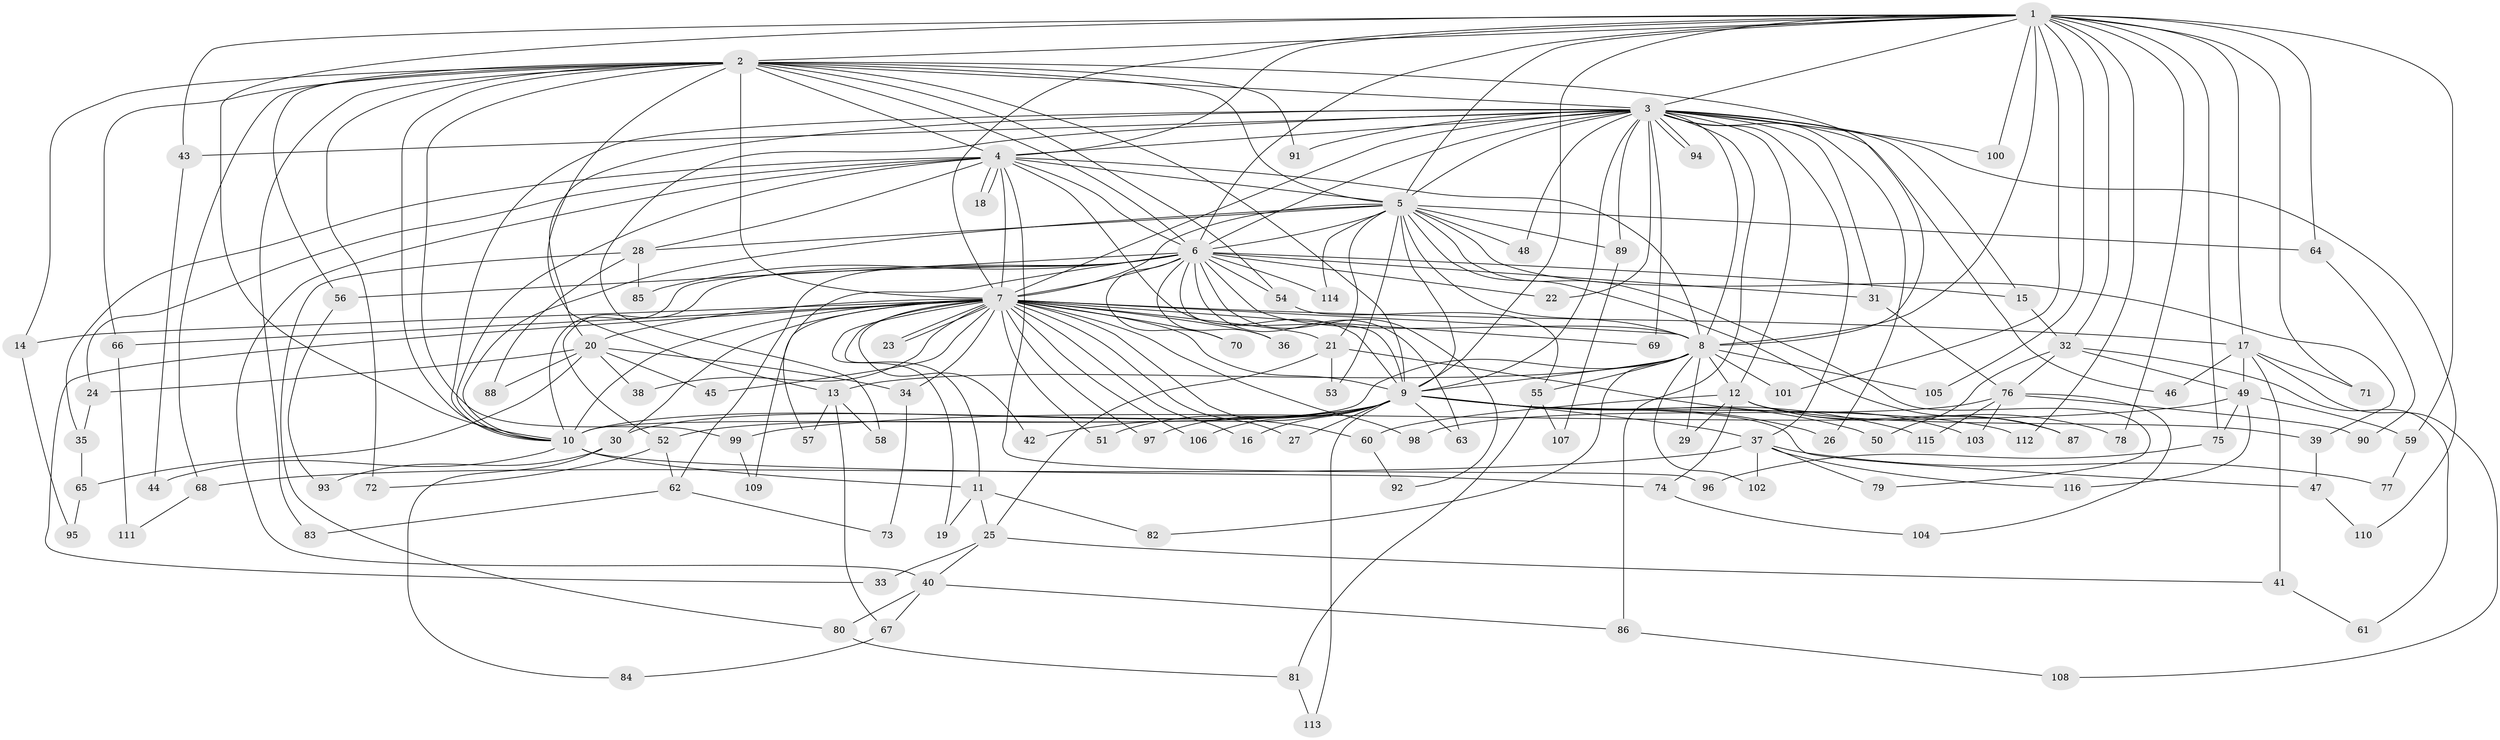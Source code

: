 // Generated by graph-tools (version 1.1) at 2025/01/03/09/25 03:01:22]
// undirected, 116 vertices, 257 edges
graph export_dot {
graph [start="1"]
  node [color=gray90,style=filled];
  1;
  2;
  3;
  4;
  5;
  6;
  7;
  8;
  9;
  10;
  11;
  12;
  13;
  14;
  15;
  16;
  17;
  18;
  19;
  20;
  21;
  22;
  23;
  24;
  25;
  26;
  27;
  28;
  29;
  30;
  31;
  32;
  33;
  34;
  35;
  36;
  37;
  38;
  39;
  40;
  41;
  42;
  43;
  44;
  45;
  46;
  47;
  48;
  49;
  50;
  51;
  52;
  53;
  54;
  55;
  56;
  57;
  58;
  59;
  60;
  61;
  62;
  63;
  64;
  65;
  66;
  67;
  68;
  69;
  70;
  71;
  72;
  73;
  74;
  75;
  76;
  77;
  78;
  79;
  80;
  81;
  82;
  83;
  84;
  85;
  86;
  87;
  88;
  89;
  90;
  91;
  92;
  93;
  94;
  95;
  96;
  97;
  98;
  99;
  100;
  101;
  102;
  103;
  104;
  105;
  106;
  107;
  108;
  109;
  110;
  111;
  112;
  113;
  114;
  115;
  116;
  1 -- 2;
  1 -- 3;
  1 -- 4;
  1 -- 5;
  1 -- 6;
  1 -- 7;
  1 -- 8;
  1 -- 9;
  1 -- 10;
  1 -- 17;
  1 -- 32;
  1 -- 43;
  1 -- 59;
  1 -- 64;
  1 -- 71;
  1 -- 75;
  1 -- 78;
  1 -- 100;
  1 -- 101;
  1 -- 105;
  1 -- 112;
  2 -- 3;
  2 -- 4;
  2 -- 5;
  2 -- 6;
  2 -- 7;
  2 -- 8;
  2 -- 9;
  2 -- 10;
  2 -- 13;
  2 -- 14;
  2 -- 54;
  2 -- 56;
  2 -- 66;
  2 -- 68;
  2 -- 72;
  2 -- 83;
  2 -- 91;
  2 -- 99;
  3 -- 4;
  3 -- 5;
  3 -- 6;
  3 -- 7;
  3 -- 8;
  3 -- 9;
  3 -- 10;
  3 -- 12;
  3 -- 15;
  3 -- 20;
  3 -- 22;
  3 -- 26;
  3 -- 31;
  3 -- 37;
  3 -- 43;
  3 -- 46;
  3 -- 48;
  3 -- 58;
  3 -- 69;
  3 -- 86;
  3 -- 89;
  3 -- 91;
  3 -- 94;
  3 -- 94;
  3 -- 100;
  3 -- 110;
  4 -- 5;
  4 -- 6;
  4 -- 7;
  4 -- 8;
  4 -- 9;
  4 -- 10;
  4 -- 18;
  4 -- 18;
  4 -- 24;
  4 -- 28;
  4 -- 35;
  4 -- 40;
  4 -- 96;
  5 -- 6;
  5 -- 7;
  5 -- 8;
  5 -- 9;
  5 -- 10;
  5 -- 21;
  5 -- 28;
  5 -- 39;
  5 -- 48;
  5 -- 53;
  5 -- 64;
  5 -- 79;
  5 -- 87;
  5 -- 89;
  5 -- 114;
  6 -- 7;
  6 -- 8;
  6 -- 9;
  6 -- 10;
  6 -- 15;
  6 -- 22;
  6 -- 31;
  6 -- 36;
  6 -- 52;
  6 -- 54;
  6 -- 56;
  6 -- 57;
  6 -- 62;
  6 -- 63;
  6 -- 70;
  6 -- 85;
  6 -- 92;
  6 -- 114;
  7 -- 8;
  7 -- 9;
  7 -- 10;
  7 -- 11;
  7 -- 14;
  7 -- 16;
  7 -- 17;
  7 -- 19;
  7 -- 20;
  7 -- 21;
  7 -- 23;
  7 -- 23;
  7 -- 27;
  7 -- 30;
  7 -- 33;
  7 -- 34;
  7 -- 36;
  7 -- 38;
  7 -- 42;
  7 -- 45;
  7 -- 51;
  7 -- 60;
  7 -- 66;
  7 -- 69;
  7 -- 70;
  7 -- 97;
  7 -- 98;
  7 -- 106;
  7 -- 109;
  8 -- 9;
  8 -- 10;
  8 -- 12;
  8 -- 13;
  8 -- 29;
  8 -- 55;
  8 -- 82;
  8 -- 101;
  8 -- 102;
  8 -- 105;
  9 -- 10;
  9 -- 16;
  9 -- 26;
  9 -- 27;
  9 -- 30;
  9 -- 37;
  9 -- 42;
  9 -- 47;
  9 -- 50;
  9 -- 51;
  9 -- 52;
  9 -- 63;
  9 -- 97;
  9 -- 106;
  9 -- 112;
  9 -- 113;
  9 -- 115;
  10 -- 11;
  10 -- 44;
  10 -- 74;
  11 -- 19;
  11 -- 25;
  11 -- 82;
  12 -- 29;
  12 -- 39;
  12 -- 60;
  12 -- 74;
  12 -- 78;
  12 -- 87;
  13 -- 57;
  13 -- 58;
  13 -- 67;
  14 -- 95;
  15 -- 32;
  17 -- 41;
  17 -- 46;
  17 -- 49;
  17 -- 71;
  17 -- 108;
  20 -- 24;
  20 -- 34;
  20 -- 38;
  20 -- 45;
  20 -- 65;
  20 -- 88;
  21 -- 25;
  21 -- 53;
  21 -- 103;
  24 -- 35;
  25 -- 33;
  25 -- 40;
  25 -- 41;
  28 -- 80;
  28 -- 85;
  28 -- 88;
  30 -- 84;
  30 -- 93;
  31 -- 76;
  32 -- 49;
  32 -- 50;
  32 -- 61;
  32 -- 76;
  34 -- 73;
  35 -- 65;
  37 -- 68;
  37 -- 77;
  37 -- 79;
  37 -- 102;
  37 -- 116;
  39 -- 47;
  40 -- 67;
  40 -- 80;
  40 -- 86;
  41 -- 61;
  43 -- 44;
  47 -- 110;
  49 -- 59;
  49 -- 75;
  49 -- 99;
  49 -- 116;
  52 -- 62;
  52 -- 72;
  54 -- 55;
  55 -- 81;
  55 -- 107;
  56 -- 93;
  59 -- 77;
  60 -- 92;
  62 -- 73;
  62 -- 83;
  64 -- 90;
  65 -- 95;
  66 -- 111;
  67 -- 84;
  68 -- 111;
  74 -- 104;
  75 -- 96;
  76 -- 90;
  76 -- 98;
  76 -- 103;
  76 -- 104;
  76 -- 115;
  80 -- 81;
  81 -- 113;
  86 -- 108;
  89 -- 107;
  99 -- 109;
}
